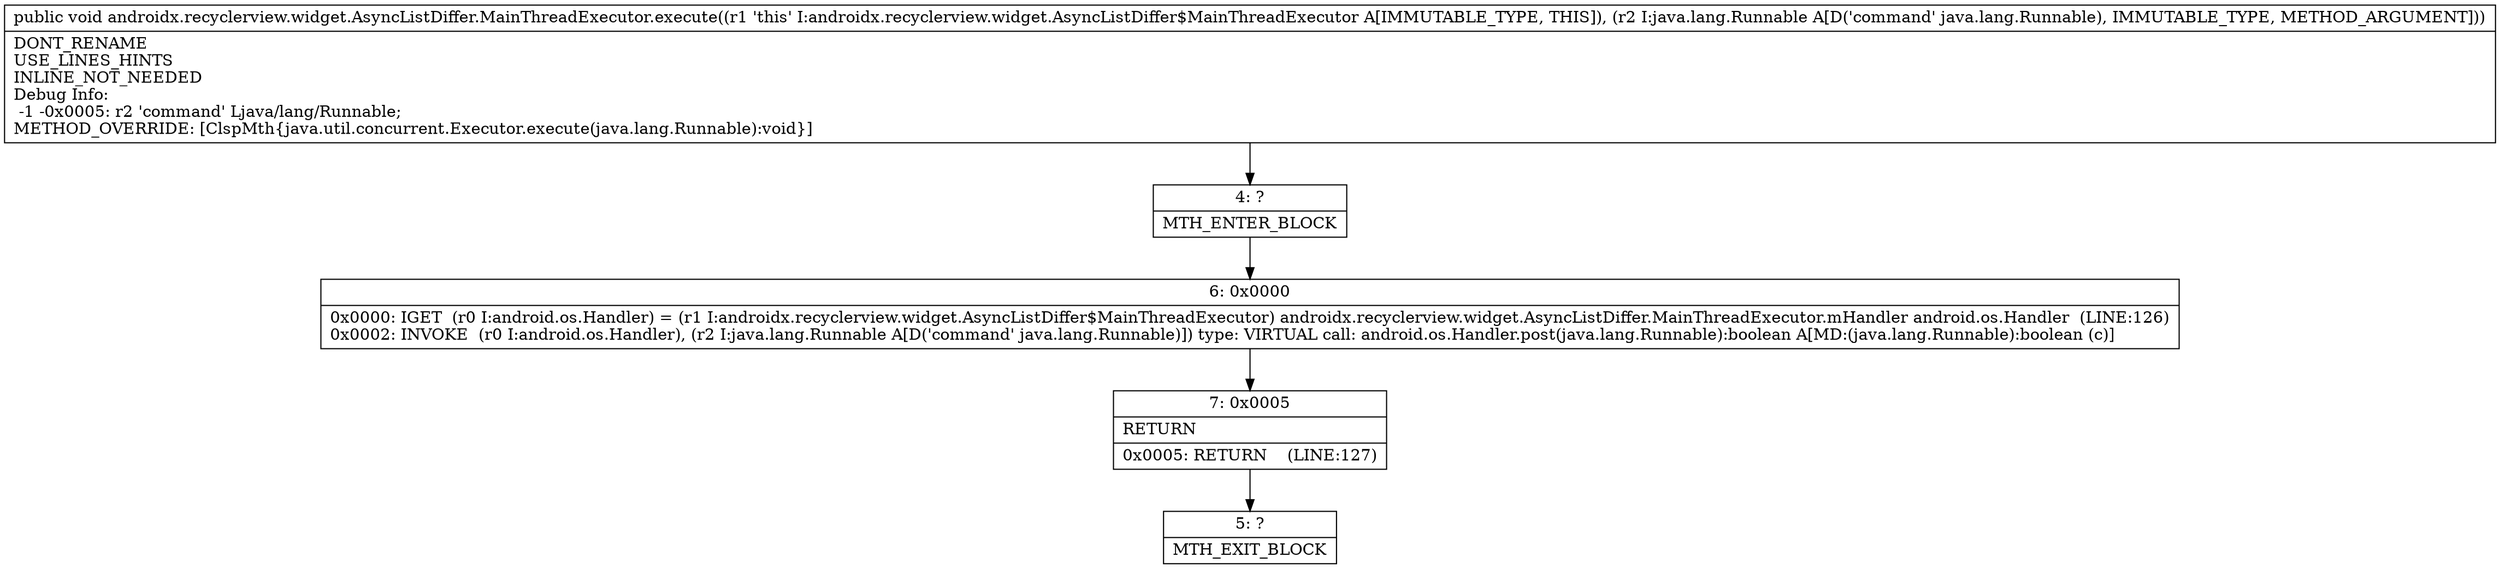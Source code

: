 digraph "CFG forandroidx.recyclerview.widget.AsyncListDiffer.MainThreadExecutor.execute(Ljava\/lang\/Runnable;)V" {
Node_4 [shape=record,label="{4\:\ ?|MTH_ENTER_BLOCK\l}"];
Node_6 [shape=record,label="{6\:\ 0x0000|0x0000: IGET  (r0 I:android.os.Handler) = (r1 I:androidx.recyclerview.widget.AsyncListDiffer$MainThreadExecutor) androidx.recyclerview.widget.AsyncListDiffer.MainThreadExecutor.mHandler android.os.Handler  (LINE:126)\l0x0002: INVOKE  (r0 I:android.os.Handler), (r2 I:java.lang.Runnable A[D('command' java.lang.Runnable)]) type: VIRTUAL call: android.os.Handler.post(java.lang.Runnable):boolean A[MD:(java.lang.Runnable):boolean (c)]\l}"];
Node_7 [shape=record,label="{7\:\ 0x0005|RETURN\l|0x0005: RETURN    (LINE:127)\l}"];
Node_5 [shape=record,label="{5\:\ ?|MTH_EXIT_BLOCK\l}"];
MethodNode[shape=record,label="{public void androidx.recyclerview.widget.AsyncListDiffer.MainThreadExecutor.execute((r1 'this' I:androidx.recyclerview.widget.AsyncListDiffer$MainThreadExecutor A[IMMUTABLE_TYPE, THIS]), (r2 I:java.lang.Runnable A[D('command' java.lang.Runnable), IMMUTABLE_TYPE, METHOD_ARGUMENT]))  | DONT_RENAME\lUSE_LINES_HINTS\lINLINE_NOT_NEEDED\lDebug Info:\l  \-1 \-0x0005: r2 'command' Ljava\/lang\/Runnable;\lMETHOD_OVERRIDE: [ClspMth\{java.util.concurrent.Executor.execute(java.lang.Runnable):void\}]\l}"];
MethodNode -> Node_4;Node_4 -> Node_6;
Node_6 -> Node_7;
Node_7 -> Node_5;
}


